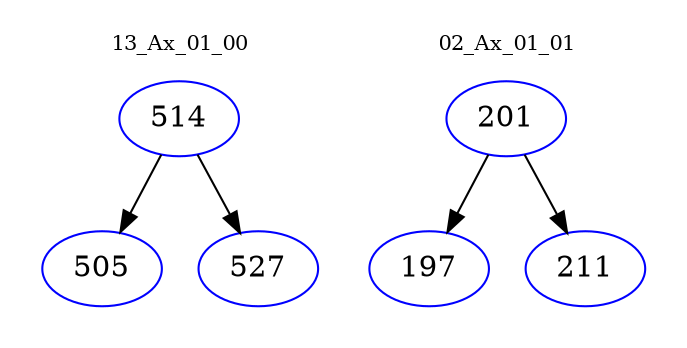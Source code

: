 digraph{
subgraph cluster_0 {
color = white
label = "13_Ax_01_00";
fontsize=10;
T0_514 [label="514", color="blue"]
T0_514 -> T0_505 [color="black"]
T0_505 [label="505", color="blue"]
T0_514 -> T0_527 [color="black"]
T0_527 [label="527", color="blue"]
}
subgraph cluster_1 {
color = white
label = "02_Ax_01_01";
fontsize=10;
T1_201 [label="201", color="blue"]
T1_201 -> T1_197 [color="black"]
T1_197 [label="197", color="blue"]
T1_201 -> T1_211 [color="black"]
T1_211 [label="211", color="blue"]
}
}
